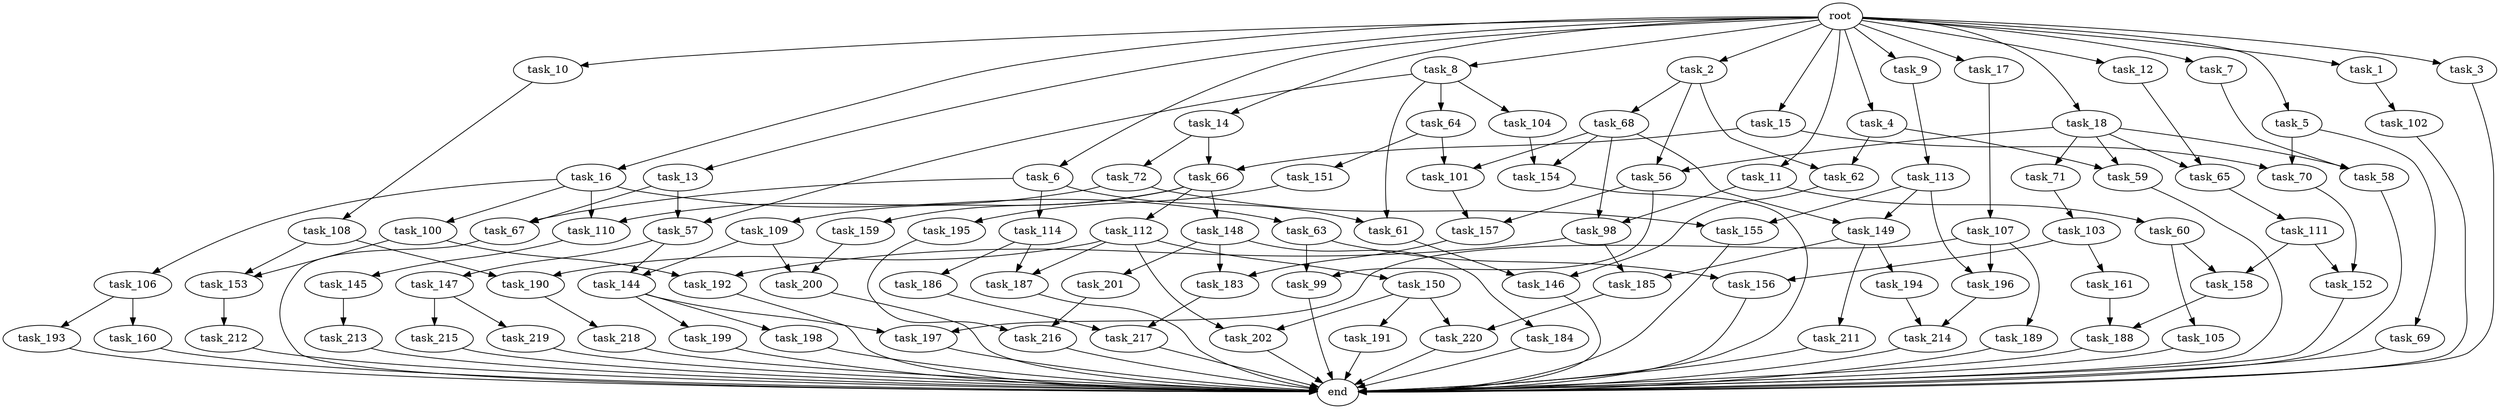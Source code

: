 digraph G {
  task_67 [size="127990025420.800003"];
  task_193 [size="7730941132.800000"];
  task_12 [size="102.400000"];
  task_201 [size="21474836480.000000"];
  task_5 [size="102.400000"];
  task_217 [size="89335319756.800003"];
  task_63 [size="3435973836.800000"];
  task_196 [size="93630287052.800003"];
  task_17 [size="102.400000"];
  task_2 [size="102.400000"];
  task_202 [size="55834574848.000000"];
  task_216 [size="100502234726.400009"];
  task_197 [size="49821620633.600006"];
  task_60 [size="3435973836.800000"];
  task_102 [size="42090679500.800003"];
  task_15 [size="102.400000"];
  task_58 [size="73014444032.000000"];
  task_11 [size="102.400000"];
  task_150 [size="13743895347.200001"];
  task_151 [size="7730941132.800000"];
  task_109 [size="54975581388.800003"];
  task_191 [size="42090679500.800003"];
  task_152 [size="155477816115.200012"];
  task_64 [size="3435973836.800000"];
  task_156 [size="6871947673.600000"];
  task_200 [size="15461882265.600000"];
  task_104 [size="3435973836.800000"];
  root [size="0.000000"];
  task_72 [size="30923764531.200001"];
  task_69 [size="21474836480.000000"];
  task_147 [size="85899345920.000000"];
  task_189 [size="7730941132.800000"];
  task_71 [size="3435973836.800000"];
  end [size="0.000000"];
  task_190 [size="17179869184.000000"];
  task_114 [size="42090679500.800003"];
  task_8 [size="102.400000"];
  task_155 [size="89335319756.800003"];
  task_18 [size="102.400000"];
  task_215 [size="54975581388.800003"];
  task_103 [size="21474836480.000000"];
  task_194 [size="85899345920.000000"];
  task_105 [size="21474836480.000000"];
  task_106 [size="3435973836.800000"];
  task_198 [size="42090679500.800003"];
  task_195 [size="30923764531.200001"];
  task_188 [size="52398601011.200005"];
  task_144 [size="93630287052.800003"];
  task_199 [size="42090679500.800003"];
  task_99 [size="45526653337.600006"];
  task_148 [size="54975581388.800003"];
  task_213 [size="69578470195.199997"];
  task_1 [size="102.400000"];
  task_3 [size="102.400000"];
  task_185 [size="99643241267.200012"];
  task_56 [size="58411555225.600006"];
  task_212 [size="42090679500.800003"];
  task_157 [size="49821620633.600006"];
  task_9 [size="102.400000"];
  task_66 [size="73014444032.000000"];
  task_220 [size="49821620633.600006"];
  task_100 [size="3435973836.800000"];
  task_149 [size="127990025420.800003"];
  task_218 [size="54975581388.800003"];
  task_187 [size="35218731827.200005"];
  task_183 [size="76450417868.800003"];
  task_4 [size="102.400000"];
  task_111 [size="30923764531.200001"];
  task_146 [size="89335319756.800003"];
  task_16 [size="102.400000"];
  task_7 [size="102.400000"];
  task_159 [size="54975581388.800003"];
  task_154 [size="49821620633.600006"];
  task_6 [size="102.400000"];
  task_101 [size="49821620633.600006"];
  task_62 [size="76450417868.800003"];
  task_192 [size="99643241267.200012"];
  task_112 [size="54975581388.800003"];
  task_65 [size="73014444032.000000"];
  task_113 [size="13743895347.200001"];
  task_158 [size="107374182400.000000"];
  task_160 [size="7730941132.800000"];
  task_186 [size="21474836480.000000"];
  task_184 [size="21474836480.000000"];
  task_68 [size="54975581388.800003"];
  task_211 [size="85899345920.000000"];
  task_13 [size="102.400000"];
  task_61 [size="45526653337.600006"];
  task_57 [size="89335319756.800003"];
  task_214 [size="17179869184.000000"];
  task_59 [size="24910810316.800003"];
  task_70 [size="63565515980.800003"];
  task_161 [size="3435973836.800000"];
  task_145 [size="69578470195.199997"];
  task_219 [size="54975581388.800003"];
  task_10 [size="102.400000"];
  task_107 [size="13743895347.200001"];
  task_110 [size="6871947673.600000"];
  task_98 [size="45526653337.600006"];
  task_108 [size="42090679500.800003"];
  task_153 [size="89335319756.800003"];
  task_14 [size="102.400000"];

  task_67 -> end [size="1.000000"];
  task_193 -> end [size="1.000000"];
  task_12 -> task_65 [size="679477248.000000"];
  task_201 -> task_216 [size="301989888.000000"];
  task_5 -> task_69 [size="209715200.000000"];
  task_5 -> task_70 [size="209715200.000000"];
  task_217 -> end [size="1.000000"];
  task_63 -> task_156 [size="33554432.000000"];
  task_63 -> task_99 [size="33554432.000000"];
  task_196 -> task_214 [size="33554432.000000"];
  task_17 -> task_107 [size="134217728.000000"];
  task_2 -> task_56 [size="536870912.000000"];
  task_2 -> task_62 [size="536870912.000000"];
  task_2 -> task_68 [size="536870912.000000"];
  task_202 -> end [size="1.000000"];
  task_216 -> end [size="1.000000"];
  task_197 -> end [size="1.000000"];
  task_60 -> task_105 [size="209715200.000000"];
  task_60 -> task_158 [size="209715200.000000"];
  task_102 -> end [size="1.000000"];
  task_15 -> task_66 [size="411041792.000000"];
  task_15 -> task_70 [size="411041792.000000"];
  task_58 -> end [size="1.000000"];
  task_11 -> task_60 [size="33554432.000000"];
  task_11 -> task_98 [size="33554432.000000"];
  task_150 -> task_220 [size="411041792.000000"];
  task_150 -> task_202 [size="411041792.000000"];
  task_150 -> task_191 [size="411041792.000000"];
  task_151 -> task_195 [size="301989888.000000"];
  task_109 -> task_144 [size="75497472.000000"];
  task_109 -> task_200 [size="75497472.000000"];
  task_191 -> end [size="1.000000"];
  task_152 -> end [size="1.000000"];
  task_64 -> task_101 [size="75497472.000000"];
  task_64 -> task_151 [size="75497472.000000"];
  task_156 -> end [size="1.000000"];
  task_200 -> end [size="1.000000"];
  task_104 -> task_154 [size="75497472.000000"];
  root -> task_7 [size="1.000000"];
  root -> task_8 [size="1.000000"];
  root -> task_12 [size="1.000000"];
  root -> task_18 [size="1.000000"];
  root -> task_1 [size="1.000000"];
  root -> task_3 [size="1.000000"];
  root -> task_16 [size="1.000000"];
  root -> task_5 [size="1.000000"];
  root -> task_10 [size="1.000000"];
  root -> task_6 [size="1.000000"];
  root -> task_17 [size="1.000000"];
  root -> task_9 [size="1.000000"];
  root -> task_11 [size="1.000000"];
  root -> task_4 [size="1.000000"];
  root -> task_13 [size="1.000000"];
  root -> task_2 [size="1.000000"];
  root -> task_14 [size="1.000000"];
  root -> task_15 [size="1.000000"];
  task_72 -> task_110 [size="33554432.000000"];
  task_72 -> task_155 [size="33554432.000000"];
  task_69 -> end [size="1.000000"];
  task_147 -> task_215 [size="536870912.000000"];
  task_147 -> task_219 [size="536870912.000000"];
  task_189 -> end [size="1.000000"];
  task_71 -> task_103 [size="209715200.000000"];
  task_190 -> task_218 [size="536870912.000000"];
  task_114 -> task_187 [size="209715200.000000"];
  task_114 -> task_186 [size="209715200.000000"];
  task_8 -> task_104 [size="33554432.000000"];
  task_8 -> task_64 [size="33554432.000000"];
  task_8 -> task_61 [size="33554432.000000"];
  task_8 -> task_57 [size="33554432.000000"];
  task_155 -> end [size="1.000000"];
  task_18 -> task_56 [size="33554432.000000"];
  task_18 -> task_58 [size="33554432.000000"];
  task_18 -> task_59 [size="33554432.000000"];
  task_18 -> task_65 [size="33554432.000000"];
  task_18 -> task_71 [size="33554432.000000"];
  task_215 -> end [size="1.000000"];
  task_103 -> task_156 [size="33554432.000000"];
  task_103 -> task_161 [size="33554432.000000"];
  task_194 -> task_214 [size="134217728.000000"];
  task_105 -> end [size="1.000000"];
  task_106 -> task_160 [size="75497472.000000"];
  task_106 -> task_193 [size="75497472.000000"];
  task_198 -> end [size="1.000000"];
  task_195 -> task_216 [size="679477248.000000"];
  task_188 -> end [size="1.000000"];
  task_144 -> task_197 [size="411041792.000000"];
  task_144 -> task_199 [size="411041792.000000"];
  task_144 -> task_198 [size="411041792.000000"];
  task_199 -> end [size="1.000000"];
  task_99 -> end [size="1.000000"];
  task_148 -> task_183 [size="209715200.000000"];
  task_148 -> task_201 [size="209715200.000000"];
  task_148 -> task_184 [size="209715200.000000"];
  task_213 -> end [size="1.000000"];
  task_1 -> task_102 [size="411041792.000000"];
  task_3 -> end [size="1.000000"];
  task_185 -> task_220 [size="75497472.000000"];
  task_56 -> task_99 [size="411041792.000000"];
  task_56 -> task_157 [size="411041792.000000"];
  task_212 -> end [size="1.000000"];
  task_157 -> task_183 [size="536870912.000000"];
  task_9 -> task_113 [size="134217728.000000"];
  task_66 -> task_112 [size="536870912.000000"];
  task_66 -> task_109 [size="536870912.000000"];
  task_66 -> task_148 [size="536870912.000000"];
  task_66 -> task_159 [size="536870912.000000"];
  task_220 -> end [size="1.000000"];
  task_100 -> task_153 [size="838860800.000000"];
  task_100 -> task_192 [size="838860800.000000"];
  task_149 -> task_185 [size="838860800.000000"];
  task_149 -> task_194 [size="838860800.000000"];
  task_149 -> task_211 [size="838860800.000000"];
  task_218 -> end [size="1.000000"];
  task_187 -> end [size="1.000000"];
  task_183 -> task_217 [size="33554432.000000"];
  task_4 -> task_59 [size="209715200.000000"];
  task_4 -> task_62 [size="209715200.000000"];
  task_111 -> task_152 [size="838860800.000000"];
  task_111 -> task_158 [size="838860800.000000"];
  task_146 -> end [size="1.000000"];
  task_16 -> task_110 [size="33554432.000000"];
  task_16 -> task_63 [size="33554432.000000"];
  task_16 -> task_106 [size="33554432.000000"];
  task_16 -> task_100 [size="33554432.000000"];
  task_7 -> task_58 [size="679477248.000000"];
  task_159 -> task_200 [size="75497472.000000"];
  task_154 -> end [size="1.000000"];
  task_6 -> task_67 [size="411041792.000000"];
  task_6 -> task_114 [size="411041792.000000"];
  task_6 -> task_61 [size="411041792.000000"];
  task_101 -> task_157 [size="75497472.000000"];
  task_62 -> task_146 [size="838860800.000000"];
  task_192 -> end [size="1.000000"];
  task_112 -> task_150 [size="134217728.000000"];
  task_112 -> task_187 [size="134217728.000000"];
  task_112 -> task_202 [size="134217728.000000"];
  task_112 -> task_190 [size="134217728.000000"];
  task_65 -> task_111 [size="301989888.000000"];
  task_113 -> task_149 [size="838860800.000000"];
  task_113 -> task_196 [size="838860800.000000"];
  task_113 -> task_155 [size="838860800.000000"];
  task_158 -> task_188 [size="301989888.000000"];
  task_160 -> end [size="1.000000"];
  task_186 -> task_217 [size="838860800.000000"];
  task_184 -> end [size="1.000000"];
  task_68 -> task_154 [size="411041792.000000"];
  task_68 -> task_101 [size="411041792.000000"];
  task_68 -> task_98 [size="411041792.000000"];
  task_68 -> task_149 [size="411041792.000000"];
  task_211 -> end [size="1.000000"];
  task_13 -> task_67 [size="838860800.000000"];
  task_13 -> task_57 [size="838860800.000000"];
  task_61 -> task_146 [size="33554432.000000"];
  task_57 -> task_144 [size="838860800.000000"];
  task_57 -> task_147 [size="838860800.000000"];
  task_214 -> end [size="1.000000"];
  task_59 -> end [size="1.000000"];
  task_70 -> task_152 [size="679477248.000000"];
  task_161 -> task_188 [size="209715200.000000"];
  task_145 -> task_213 [size="679477248.000000"];
  task_219 -> end [size="1.000000"];
  task_10 -> task_108 [size="411041792.000000"];
  task_107 -> task_196 [size="75497472.000000"];
  task_107 -> task_189 [size="75497472.000000"];
  task_107 -> task_197 [size="75497472.000000"];
  task_110 -> task_145 [size="679477248.000000"];
  task_98 -> task_192 [size="134217728.000000"];
  task_98 -> task_185 [size="134217728.000000"];
  task_108 -> task_190 [size="33554432.000000"];
  task_108 -> task_153 [size="33554432.000000"];
  task_153 -> task_212 [size="411041792.000000"];
  task_14 -> task_66 [size="301989888.000000"];
  task_14 -> task_72 [size="301989888.000000"];
}
